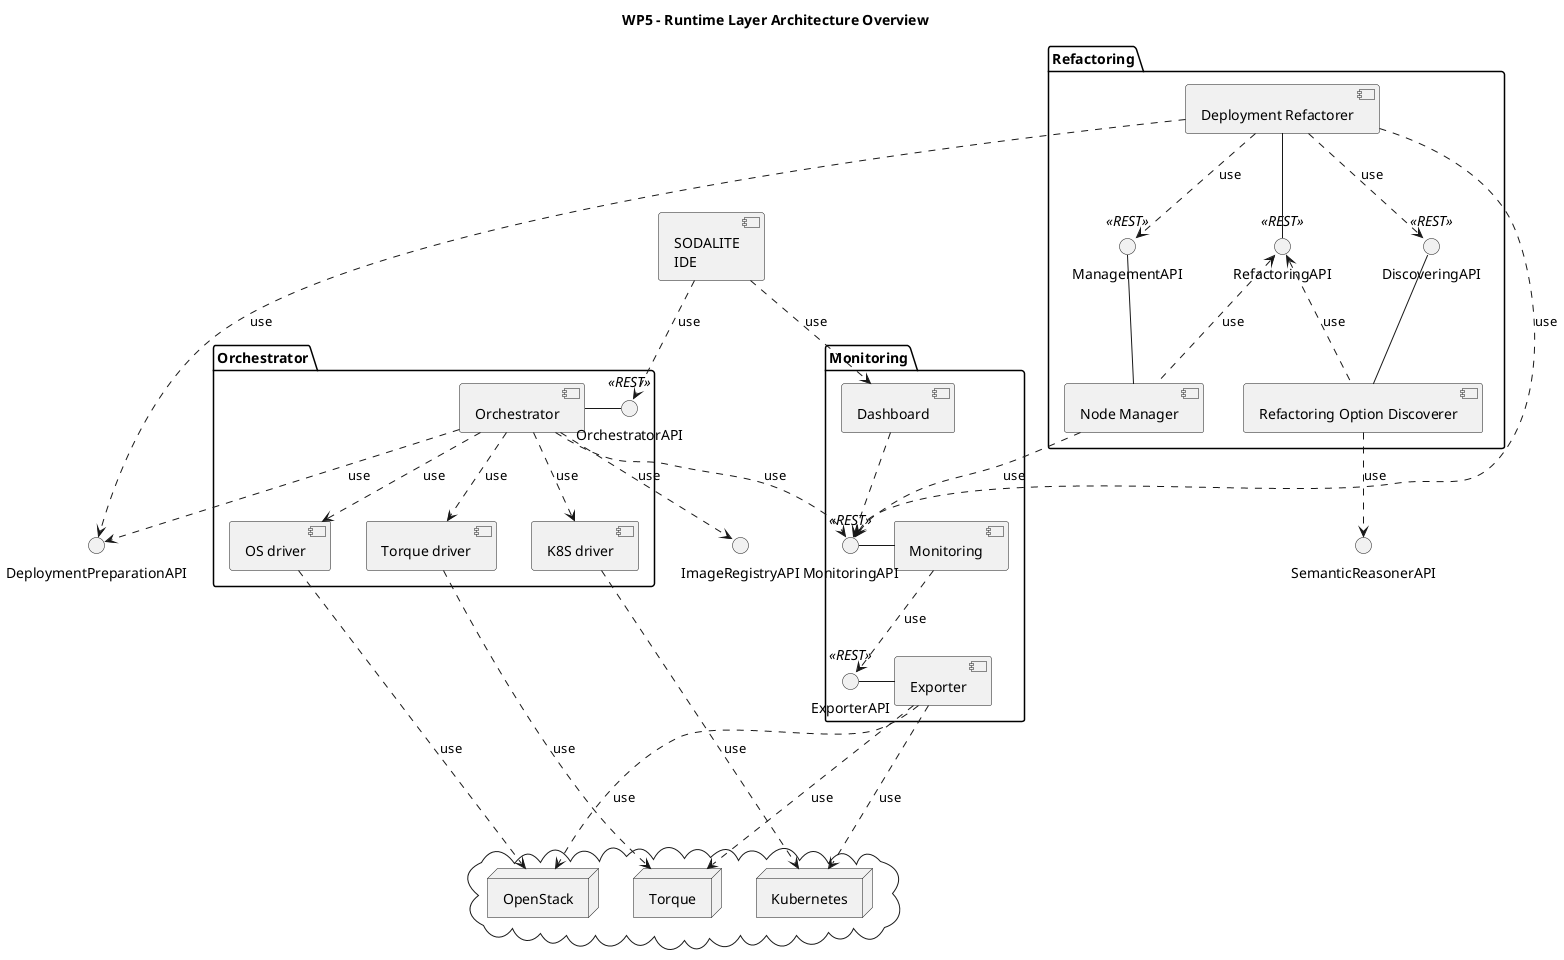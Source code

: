 @startuml

title WP5 - Runtime Layer Architecture Overview

interface "SemanticReasonerAPI" as sem

package "Orchestrator" as orch {
    component [Orchestrator] as orch_impl
    interface "OrchestratorAPI" <<REST>> as orch_if
    component [OS driver] as os_driver
    component [K8S driver] as k8s_driver
    component [Torque driver] as torque_driver
}

package "Monitoring" as mon {
    [Monitoring] as mon_impl
    () "MonitoringAPI" <<REST>> as mon_if
    [Dashboard] as dash
    [Exporter] as exp
    () "ExporterAPI" <<REST>> as exp_if
}

package "Refactoring" as refactor {
    interface "RefactoringAPI" <<REST>> as ref_if
    interface "DiscoveringAPI" <<REST>> as dis_if
    interface "ManagementAPI" <<REST>> as mng_if
    component [Deployment Refactorer] as ref_depl
    component [Refactoring Option Discoverer] as ref_opt
    component [Node Manager] as ref_node
}

cloud {
    node OpenStack
    node Kubernetes as K8S
    node Torque
}

() "DeploymentPreparationAPI" as depl_prep
() "ImageRegistryAPI" as image_reg

[SODALITE\nIDE] as ide

orch_impl - orch_if

mon_impl -l- mon_if
exp -l- exp_if
mon_impl ..> exp_if : use
dash ..> mon_if

ref_if -u- ref_depl
ref_if <.. ref_opt : use
ref_if <.. ref_node : use
dis_if -d- ref_opt
mng_if -d- ref_node

ref_opt ..> sem : use

ref_depl ..> mng_if : use
ref_depl ..> dis_if : use
ref_depl ..> depl_prep : use

ref_node ..> mon_if : use
ref_depl ..> mon_if : use
orch_impl ..> mon_if : use

torque_driver ..> Torque : use

orch_impl ..> os_driver : use
orch_impl ..> k8s_driver : use
orch_impl ..> torque_driver : use
orch_impl ..> depl_prep: use
orch_impl ..> image_reg: use

os_driver ..> OpenStack : use
k8s_driver ..> K8S : use

exp ...> OpenStack : use
exp ...> K8S : use
exp ...> Torque : use

ide ..> orch_if : use
ide ..> dash : use
@enduml
